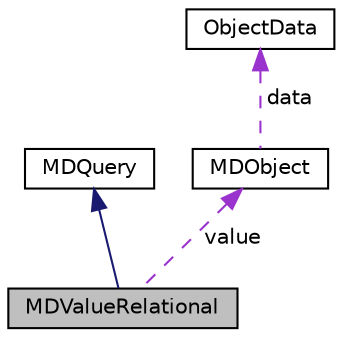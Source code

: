 digraph "MDValueRelational"
{
  edge [fontname="Helvetica",fontsize="10",labelfontname="Helvetica",labelfontsize="10"];
  node [fontname="Helvetica",fontsize="10",shape=record];
  Node8 [label="MDValueRelational",height=0.2,width=0.4,color="black", fillcolor="grey75", style="filled", fontcolor="black"];
  Node9 -> Node8 [dir="back",color="midnightblue",fontsize="10",style="solid",fontname="Helvetica"];
  Node9 [label="MDQuery",height=0.2,width=0.4,color="black", fillcolor="white", style="filled",URL="$classMDQuery.html"];
  Node10 -> Node8 [dir="back",color="darkorchid3",fontsize="10",style="dashed",label=" value" ,fontname="Helvetica"];
  Node10 [label="MDObject",height=0.2,width=0.4,color="black", fillcolor="white", style="filled",URL="$classMDObject.html"];
  Node11 -> Node10 [dir="back",color="darkorchid3",fontsize="10",style="dashed",label=" data" ,fontname="Helvetica"];
  Node11 [label="ObjectData",height=0.2,width=0.4,color="black", fillcolor="white", style="filled",URL="$unionObjectData.html"];
}

